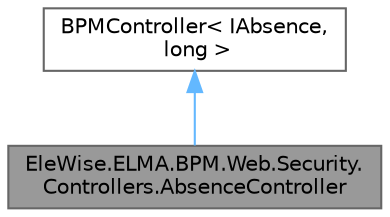 digraph "EleWise.ELMA.BPM.Web.Security.Controllers.AbsenceController"
{
 // LATEX_PDF_SIZE
  bgcolor="transparent";
  edge [fontname=Helvetica,fontsize=10,labelfontname=Helvetica,labelfontsize=10];
  node [fontname=Helvetica,fontsize=10,shape=box,height=0.2,width=0.4];
  Node1 [id="Node000001",label="EleWise.ELMA.BPM.Web.Security.\lControllers.AbsenceController",height=0.2,width=0.4,color="gray40", fillcolor="grey60", style="filled", fontcolor="black",tooltip="Контроллер отсутствий пользователей"];
  Node2 -> Node1 [id="edge1_Node000001_Node000002",dir="back",color="steelblue1",style="solid",tooltip=" "];
  Node2 [id="Node000002",label="BPMController\< IAbsence,\l long \>",height=0.2,width=0.4,color="gray40", fillcolor="white", style="filled",tooltip=" "];
}

